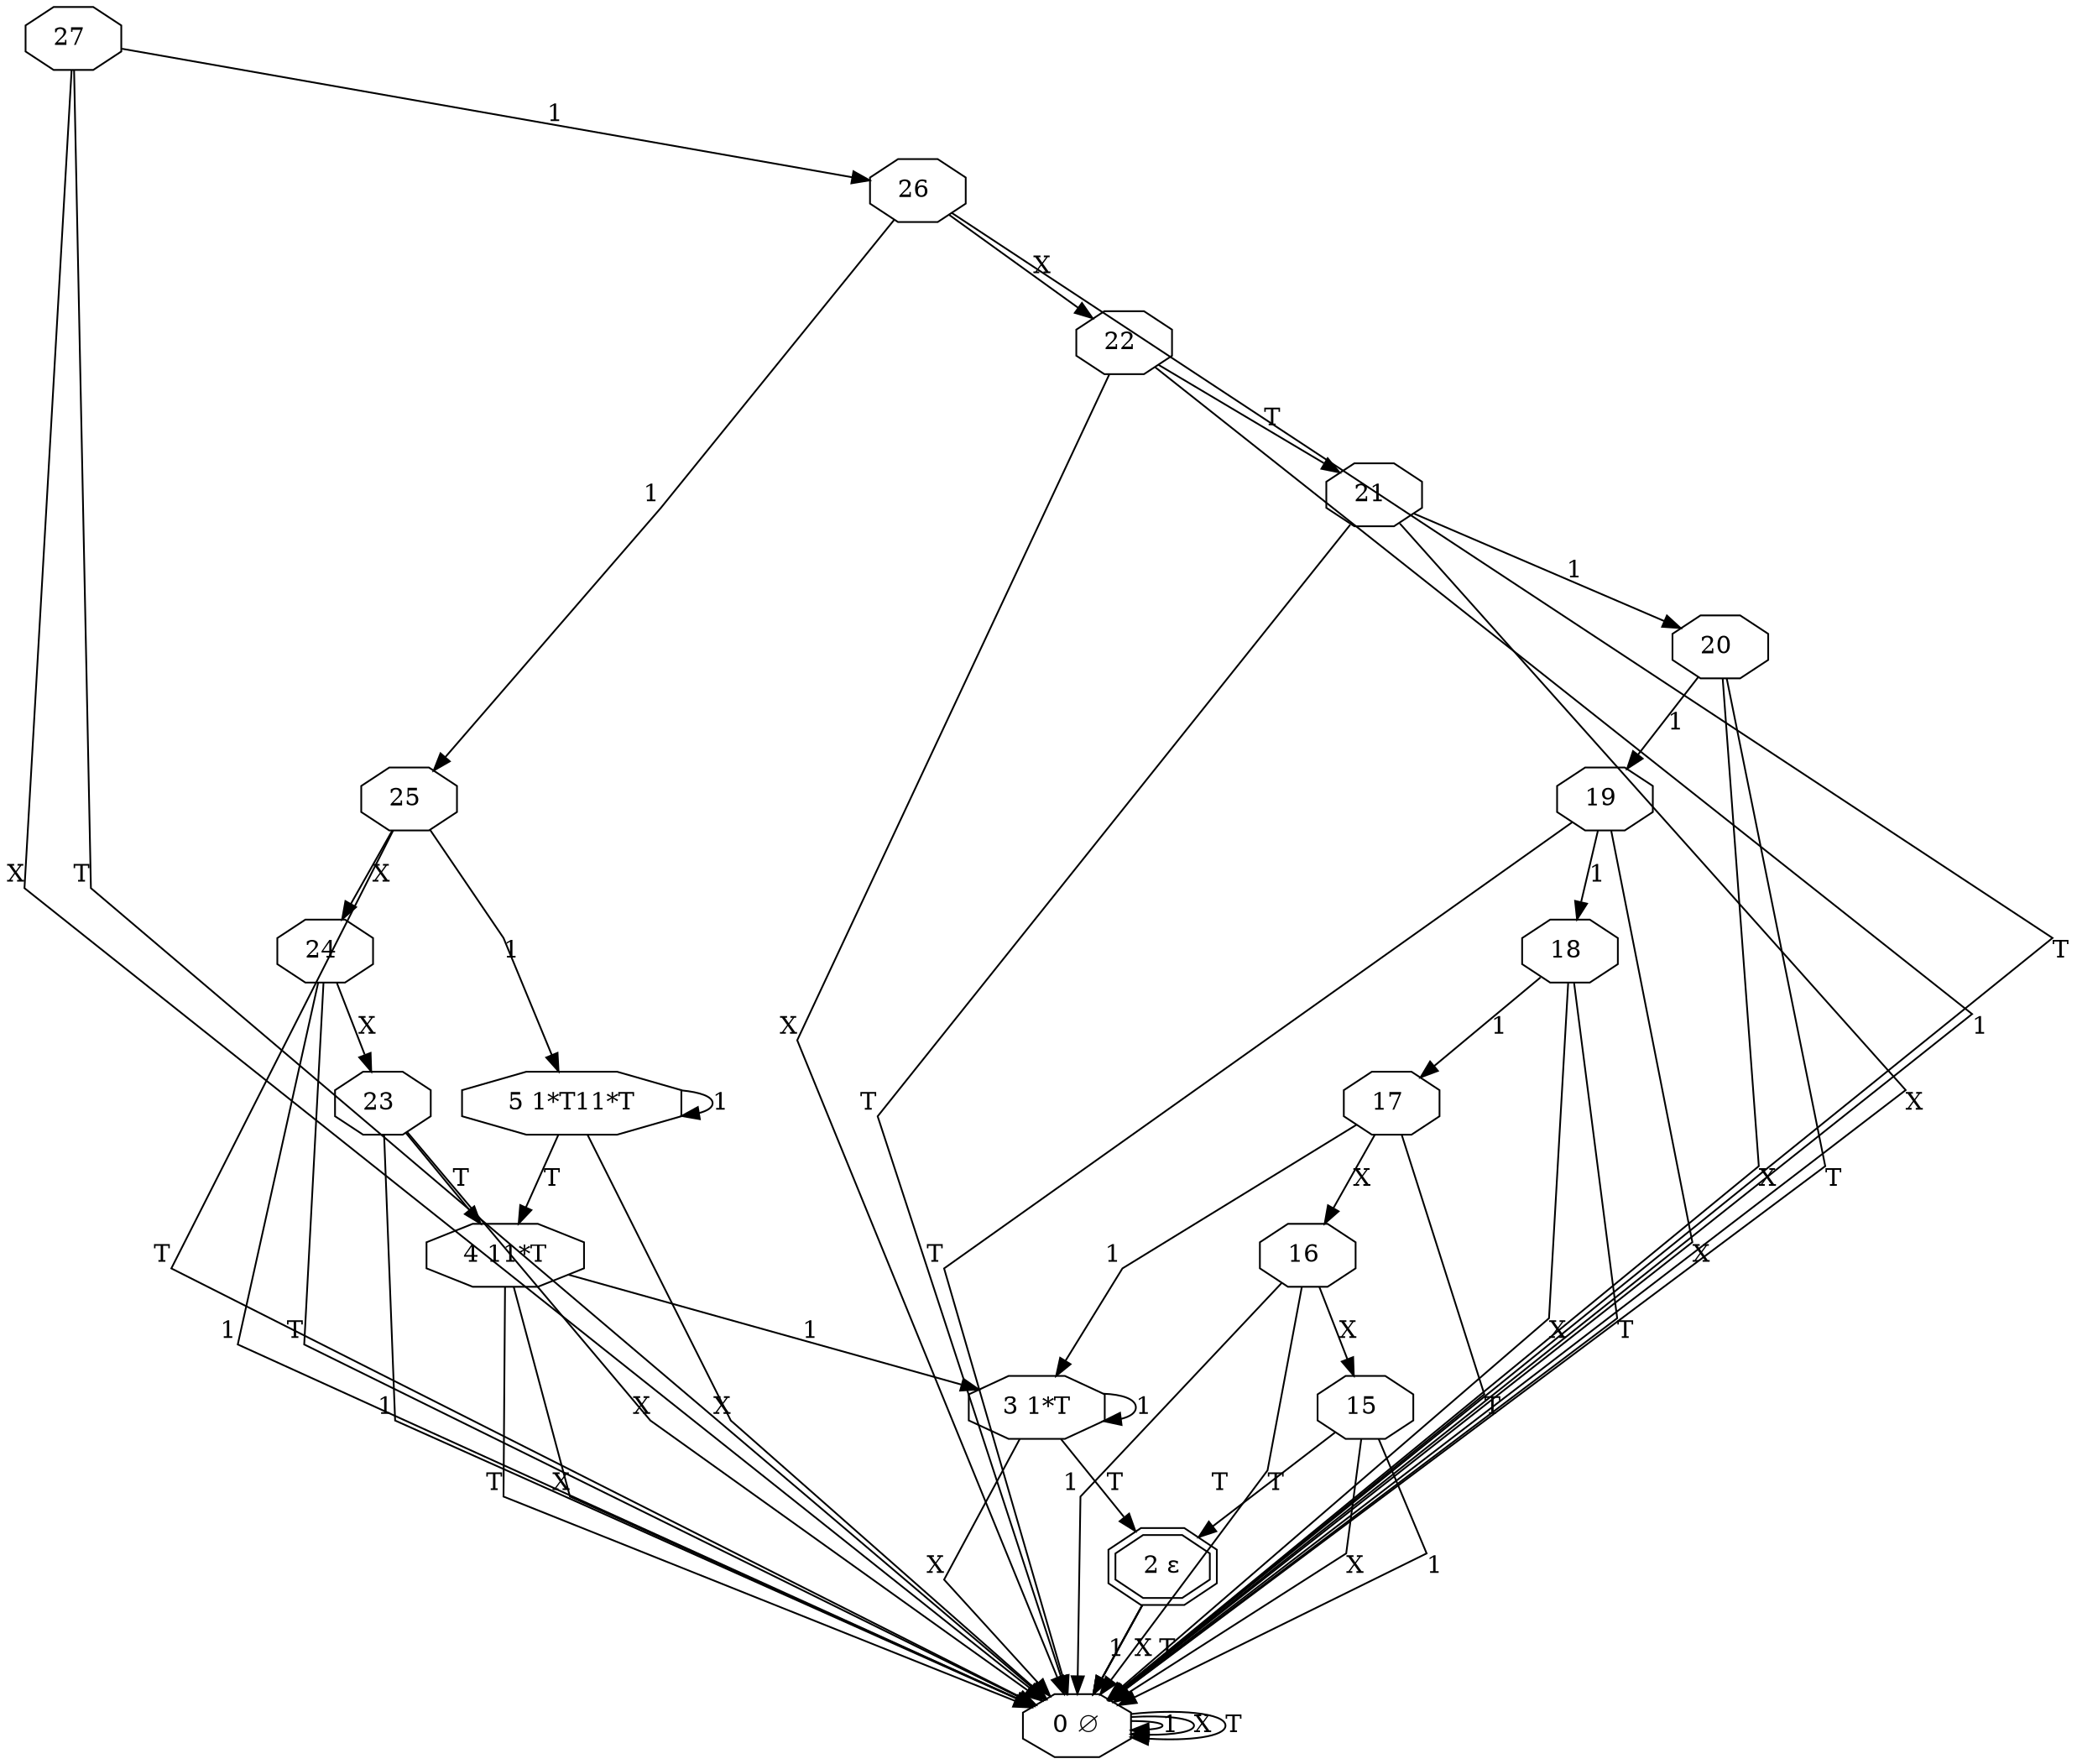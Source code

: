 digraph g
{
graph [ splines = false ] 
27 [shape=octagon label="27 "]
27 -> 26 [label=1] 
27 -> 0 [label=X] 
27 -> 0 [label=T] 
26 [shape=octagon label="26 "]
26 -> 25 [label=1] 
26 -> 22 [label=X] 
26 -> 0 [label=T] 
0 [shape=octagon label="0 &#8709;"]
0 -> 0 [label=1] 
0 -> 0 [label=X] 
0 -> 0 [label=T] 
25 [shape=octagon label="25 "]
25 -> 5 [label=1] 
25 -> 24 [label=X] 
25 -> 0 [label=T] 
22 [shape=octagon label="22 "]
22 -> 0 [label=1] 
22 -> 0 [label=X] 
22 -> 21 [label=T] 
5 [shape=octagon label="5 1*T11*T"]
5 -> 5 [label=1] 
5 -> 0 [label=X] 
5 -> 4 [label=T] 
24 [shape=octagon label="24 "]
24 -> 0 [label=1] 
24 -> 23 [label=X] 
24 -> 0 [label=T] 
21 [shape=octagon label="21 "]
21 -> 20 [label=1] 
21 -> 0 [label=X] 
21 -> 0 [label=T] 
4 [shape=octagon label="4 11*T"]
4 -> 3 [label=1] 
4 -> 0 [label=X] 
4 -> 0 [label=T] 
23 [shape=octagon label="23 "]
23 -> 0 [label=1] 
23 -> 0 [label=X] 
23 -> 4 [label=T] 
20 [shape=octagon label="20 "]
20 -> 19 [label=1] 
20 -> 0 [label=X] 
20 -> 0 [label=T] 
3 [shape=octagon label="3 1*T"]
3 -> 3 [label=1] 
3 -> 0 [label=X] 
3 -> 2 [label=T] 
19 [shape=octagon label="19 "]
19 -> 18 [label=1] 
19 -> 0 [label=X] 
19 -> 0 [label=T] 
2 [shape=doubleoctagon label="2 &#949;"]
2 -> 0 [label=1] 
2 -> 0 [label=X] 
2 -> 0 [label=T] 
18 [shape=octagon label="18 "]
18 -> 17 [label=1] 
18 -> 0 [label=X] 
18 -> 0 [label=T] 
17 [shape=octagon label="17 "]
17 -> 3 [label=1] 
17 -> 16 [label=X] 
17 -> 0 [label=T] 
16 [shape=octagon label="16 "]
16 -> 0 [label=1] 
16 -> 15 [label=X] 
16 -> 0 [label=T] 
15 [shape=octagon label="15 "]
15 -> 0 [label=1] 
15 -> 0 [label=X] 
15 -> 2 [label=T] 
}
